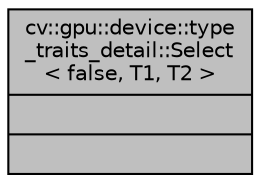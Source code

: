 digraph "cv::gpu::device::type_traits_detail::Select&lt; false, T1, T2 &gt;"
{
 // LATEX_PDF_SIZE
  edge [fontname="Helvetica",fontsize="10",labelfontname="Helvetica",labelfontsize="10"];
  node [fontname="Helvetica",fontsize="10",shape=record];
  Node1 [label="{cv::gpu::device::type\l_traits_detail::Select\l\< false, T1, T2 \>\n||}",height=0.2,width=0.4,color="black", fillcolor="grey75", style="filled", fontcolor="black",tooltip=" "];
}
